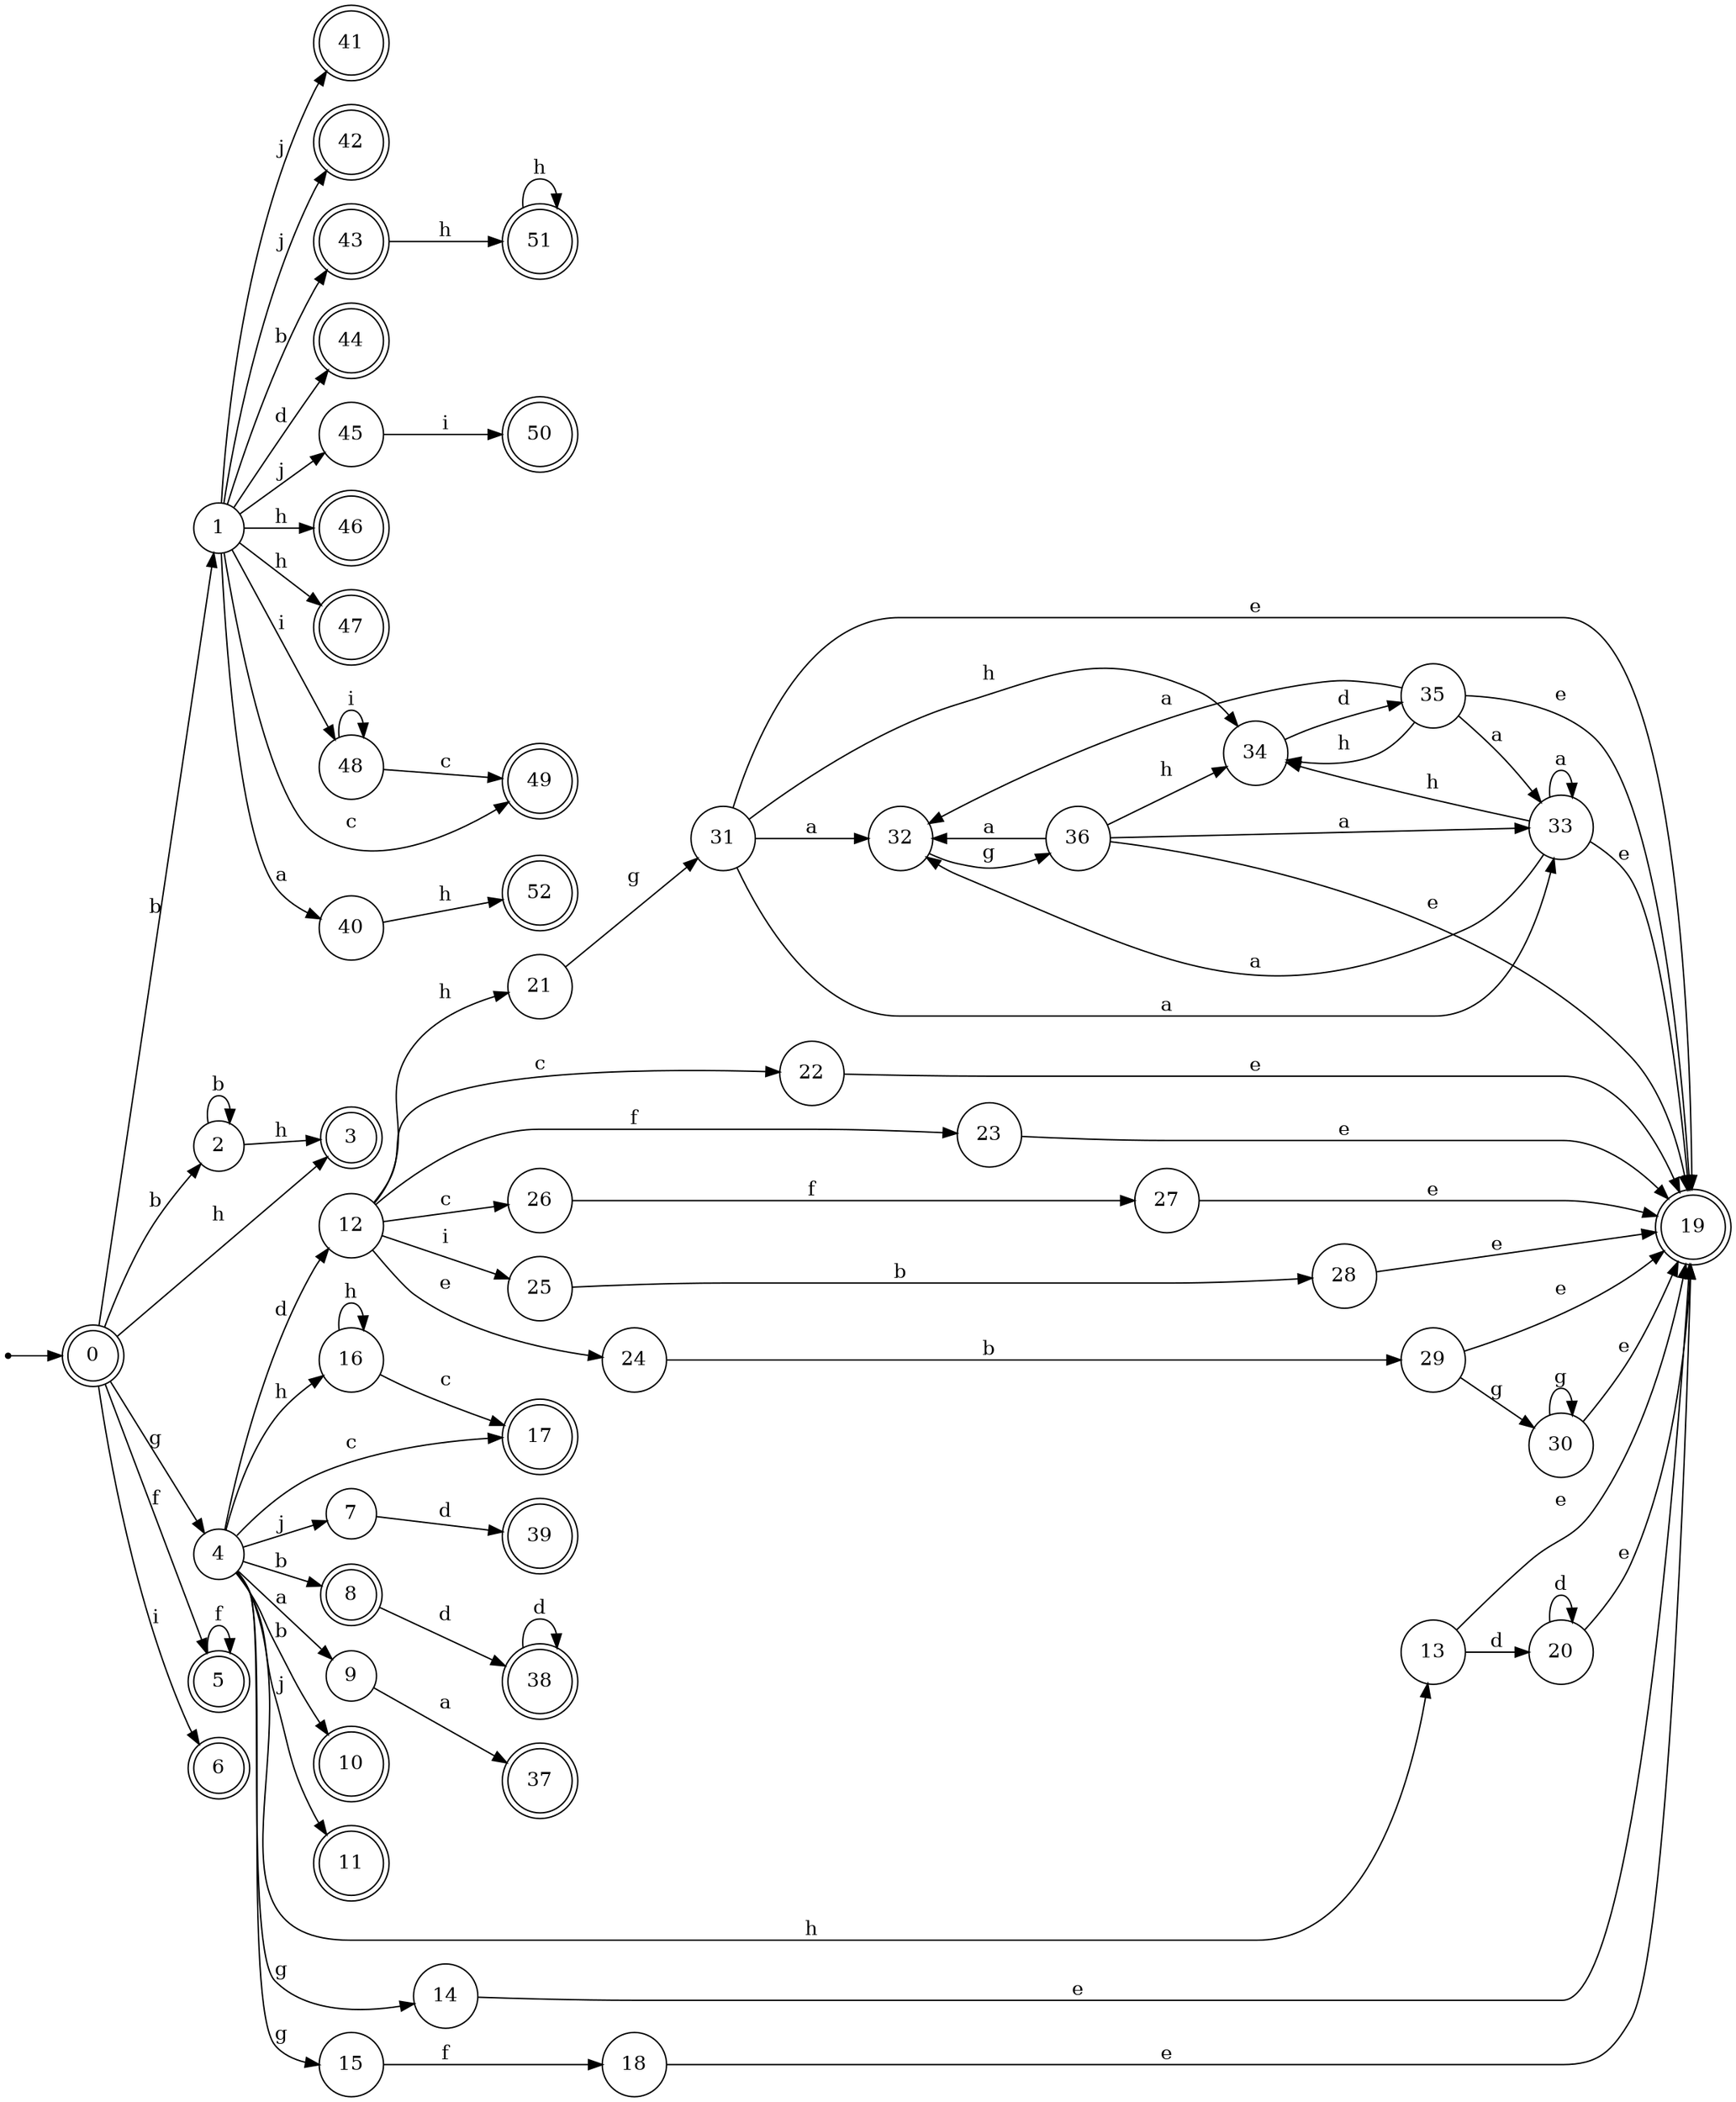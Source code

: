 digraph finite_state_machine {
rankdir=LR;
size="20,20";
node [shape = point]; "dummy0"
node [shape = doublecircle]; "0";"dummy0" -> "0";
node [shape = circle]; "1";
node [shape = circle]; "2";
node [shape = doublecircle]; "3";node [shape = circle]; "4";
node [shape = doublecircle]; "5";node [shape = doublecircle]; "6";node [shape = circle]; "7";
node [shape = doublecircle]; "8";node [shape = circle]; "9";
node [shape = doublecircle]; "10";node [shape = doublecircle]; "11";node [shape = circle]; "12";
node [shape = circle]; "13";
node [shape = circle]; "14";
node [shape = circle]; "15";
node [shape = circle]; "16";
node [shape = doublecircle]; "17";node [shape = circle]; "18";
node [shape = doublecircle]; "19";node [shape = circle]; "20";
node [shape = circle]; "21";
node [shape = circle]; "22";
node [shape = circle]; "23";
node [shape = circle]; "24";
node [shape = circle]; "25";
node [shape = circle]; "26";
node [shape = circle]; "27";
node [shape = circle]; "28";
node [shape = circle]; "29";
node [shape = circle]; "30";
node [shape = circle]; "31";
node [shape = circle]; "32";
node [shape = circle]; "33";
node [shape = circle]; "34";
node [shape = circle]; "35";
node [shape = circle]; "36";
node [shape = doublecircle]; "37";node [shape = doublecircle]; "38";node [shape = doublecircle]; "39";node [shape = circle]; "40";
node [shape = doublecircle]; "41";node [shape = doublecircle]; "42";node [shape = doublecircle]; "43";node [shape = doublecircle]; "44";node [shape = circle]; "45";
node [shape = doublecircle]; "46";node [shape = doublecircle]; "47";node [shape = circle]; "48";
node [shape = doublecircle]; "49";node [shape = doublecircle]; "50";node [shape = doublecircle]; "51";node [shape = doublecircle]; "52";"0" -> "1" [label = "b"];
 "0" -> "2" [label = "b"];
 "0" -> "3" [label = "h"];
 "0" -> "4" [label = "g"];
 "0" -> "5" [label = "f"];
 "0" -> "6" [label = "i"];
 "5" -> "5" [label = "f"];
 "4" -> "11" [label = "j"];
 "4" -> "7" [label = "j"];
 "4" -> "8" [label = "b"];
 "4" -> "10" [label = "b"];
 "4" -> "9" [label = "a"];
 "4" -> "12" [label = "d"];
 "4" -> "16" [label = "h"];
 "4" -> "13" [label = "h"];
 "4" -> "14" [label = "g"];
 "4" -> "15" [label = "g"];
 "4" -> "17" [label = "c"];
 "16" -> "16" [label = "h"];
 "16" -> "17" [label = "c"];
 "15" -> "18" [label = "f"];
 "18" -> "19" [label = "e"];
 "14" -> "19" [label = "e"];
 "13" -> "20" [label = "d"];
 "13" -> "19" [label = "e"];
 "20" -> "20" [label = "d"];
 "20" -> "19" [label = "e"];
 "12" -> "21" [label = "h"];
 "12" -> "26" [label = "c"];
 "12" -> "22" [label = "c"];
 "12" -> "23" [label = "f"];
 "12" -> "24" [label = "e"];
 "12" -> "25" [label = "i"];
 "26" -> "27" [label = "f"];
 "27" -> "19" [label = "e"];
 "25" -> "28" [label = "b"];
 "28" -> "19" [label = "e"];
 "24" -> "29" [label = "b"];
 "29" -> "30" [label = "g"];
 "29" -> "19" [label = "e"];
 "30" -> "30" [label = "g"];
 "30" -> "19" [label = "e"];
 "23" -> "19" [label = "e"];
 "22" -> "19" [label = "e"];
 "21" -> "31" [label = "g"];
 "31" -> "32" [label = "a"];
 "31" -> "33" [label = "a"];
 "31" -> "34" [label = "h"];
 "31" -> "19" [label = "e"];
 "34" -> "35" [label = "d"];
 "35" -> "34" [label = "h"];
 "35" -> "32" [label = "a"];
 "35" -> "33" [label = "a"];
 "35" -> "19" [label = "e"];
 "33" -> "32" [label = "a"];
 "33" -> "33" [label = "a"];
 "33" -> "34" [label = "h"];
 "33" -> "19" [label = "e"];
 "32" -> "36" [label = "g"];
 "36" -> "32" [label = "a"];
 "36" -> "33" [label = "a"];
 "36" -> "34" [label = "h"];
 "36" -> "19" [label = "e"];
 "9" -> "37" [label = "a"];
 "8" -> "38" [label = "d"];
 "38" -> "38" [label = "d"];
 "7" -> "39" [label = "d"];
 "2" -> "2" [label = "b"];
 "2" -> "3" [label = "h"];
 "1" -> "40" [label = "a"];
 "1" -> "41" [label = "j"];
 "1" -> "42" [label = "j"];
 "1" -> "45" [label = "j"];
 "1" -> "43" [label = "b"];
 "1" -> "44" [label = "d"];
 "1" -> "46" [label = "h"];
 "1" -> "47" [label = "h"];
 "1" -> "48" [label = "i"];
 "1" -> "49" [label = "c"];
 "48" -> "48" [label = "i"];
 "48" -> "49" [label = "c"];
 "45" -> "50" [label = "i"];
 "43" -> "51" [label = "h"];
 "51" -> "51" [label = "h"];
 "40" -> "52" [label = "h"];
 }
